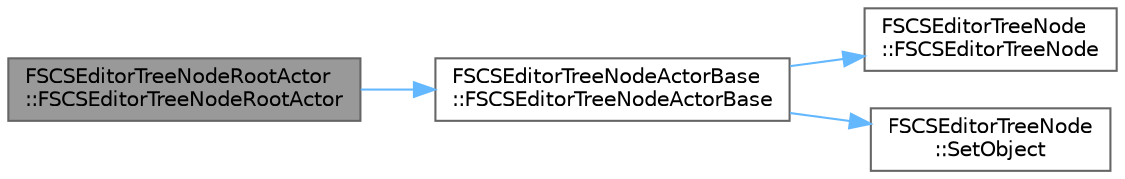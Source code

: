 digraph "FSCSEditorTreeNodeRootActor::FSCSEditorTreeNodeRootActor"
{
 // INTERACTIVE_SVG=YES
 // LATEX_PDF_SIZE
  bgcolor="transparent";
  edge [fontname=Helvetica,fontsize=10,labelfontname=Helvetica,labelfontsize=10];
  node [fontname=Helvetica,fontsize=10,shape=box,height=0.2,width=0.4];
  rankdir="LR";
  Node1 [id="Node000001",label="FSCSEditorTreeNodeRootActor\l::FSCSEditorTreeNodeRootActor",height=0.2,width=0.4,color="gray40", fillcolor="grey60", style="filled", fontcolor="black",tooltip=" "];
  Node1 -> Node2 [id="edge1_Node000001_Node000002",color="steelblue1",style="solid",tooltip=" "];
  Node2 [id="Node000002",label="FSCSEditorTreeNodeActorBase\l::FSCSEditorTreeNodeActorBase",height=0.2,width=0.4,color="grey40", fillcolor="white", style="filled",URL="$dc/d7c/classFSCSEditorTreeNodeActorBase.html#a00f5703f17dbc9de53bc01bf1a184748",tooltip=" "];
  Node2 -> Node3 [id="edge2_Node000002_Node000003",color="steelblue1",style="solid",tooltip=" "];
  Node3 [id="Node000003",label="FSCSEditorTreeNode\l::FSCSEditorTreeNode",height=0.2,width=0.4,color="grey40", fillcolor="white", style="filled",URL="$d3/deb/classFSCSEditorTreeNode.html#add3450e9241e12a16799d4dad6ff5abf",tooltip="Constructs an empty tree node."];
  Node2 -> Node4 [id="edge3_Node000002_Node000004",color="steelblue1",style="solid",tooltip=" "];
  Node4 [id="Node000004",label="FSCSEditorTreeNode\l::SetObject",height=0.2,width=0.4,color="grey40", fillcolor="white", style="filled",URL="$d3/deb/classFSCSEditorTreeNode.html#acbd92552593cc1b53f2ce2e54e9e99e0",tooltip="Sets the internal object instance represented by this node."];
}
